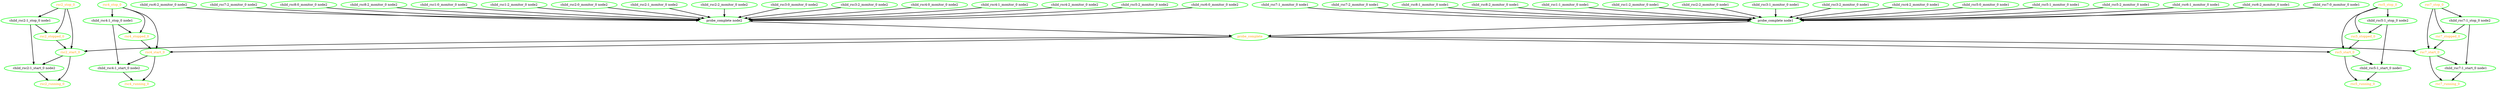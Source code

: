  digraph "g" {
"child_rsc1:0_monitor_0 node2" -> "probe_complete node2" [ style = bold]
"child_rsc1:0_monitor_0 node2" [ style=bold color="green" fontcolor="black" ]
"child_rsc1:1_monitor_0 node1" -> "probe_complete node1" [ style = bold]
"child_rsc1:1_monitor_0 node1" [ style=bold color="green" fontcolor="black" ]
"child_rsc1:2_monitor_0 node1" -> "probe_complete node1" [ style = bold]
"child_rsc1:2_monitor_0 node1" [ style=bold color="green" fontcolor="black" ]
"child_rsc1:2_monitor_0 node2" -> "probe_complete node2" [ style = bold]
"child_rsc1:2_monitor_0 node2" [ style=bold color="green" fontcolor="black" ]
"child_rsc2:0_monitor_0 node2" -> "probe_complete node2" [ style = bold]
"child_rsc2:0_monitor_0 node2" [ style=bold color="green" fontcolor="black" ]
"child_rsc2:1_monitor_0 node2" -> "probe_complete node2" [ style = bold]
"child_rsc2:1_monitor_0 node2" [ style=bold color="green" fontcolor="black" ]
"child_rsc2:1_start_0 node2" -> "rsc2_running_0" [ style = bold]
"child_rsc2:1_start_0 node2" [ style=bold color="green" fontcolor="black" ]
"child_rsc2:1_stop_0 node1" -> "child_rsc2:1_start_0 node2" [ style = bold]
"child_rsc2:1_stop_0 node1" -> "rsc2_stopped_0" [ style = bold]
"child_rsc2:1_stop_0 node1" [ style=bold color="green" fontcolor="black" ]
"child_rsc2:2_monitor_0 node1" -> "probe_complete node1" [ style = bold]
"child_rsc2:2_monitor_0 node1" [ style=bold color="green" fontcolor="black" ]
"child_rsc2:2_monitor_0 node2" -> "probe_complete node2" [ style = bold]
"child_rsc2:2_monitor_0 node2" [ style=bold color="green" fontcolor="black" ]
"child_rsc3:0_monitor_0 node2" -> "probe_complete node2" [ style = bold]
"child_rsc3:0_monitor_0 node2" [ style=bold color="green" fontcolor="black" ]
"child_rsc3:1_monitor_0 node1" -> "probe_complete node1" [ style = bold]
"child_rsc3:1_monitor_0 node1" [ style=bold color="green" fontcolor="black" ]
"child_rsc3:2_monitor_0 node1" -> "probe_complete node1" [ style = bold]
"child_rsc3:2_monitor_0 node1" [ style=bold color="green" fontcolor="black" ]
"child_rsc3:2_monitor_0 node2" -> "probe_complete node2" [ style = bold]
"child_rsc3:2_monitor_0 node2" [ style=bold color="green" fontcolor="black" ]
"child_rsc4:0_monitor_0 node2" -> "probe_complete node2" [ style = bold]
"child_rsc4:0_monitor_0 node2" [ style=bold color="green" fontcolor="black" ]
"child_rsc4:1_monitor_0 node2" -> "probe_complete node2" [ style = bold]
"child_rsc4:1_monitor_0 node2" [ style=bold color="green" fontcolor="black" ]
"child_rsc4:1_start_0 node2" -> "rsc4_running_0" [ style = bold]
"child_rsc4:1_start_0 node2" [ style=bold color="green" fontcolor="black" ]
"child_rsc4:1_stop_0 node1" -> "child_rsc4:1_start_0 node2" [ style = bold]
"child_rsc4:1_stop_0 node1" -> "rsc4_stopped_0" [ style = bold]
"child_rsc4:1_stop_0 node1" [ style=bold color="green" fontcolor="black" ]
"child_rsc4:2_monitor_0 node1" -> "probe_complete node1" [ style = bold]
"child_rsc4:2_monitor_0 node1" [ style=bold color="green" fontcolor="black" ]
"child_rsc4:2_monitor_0 node2" -> "probe_complete node2" [ style = bold]
"child_rsc4:2_monitor_0 node2" [ style=bold color="green" fontcolor="black" ]
"child_rsc5:0_monitor_0 node1" -> "probe_complete node1" [ style = bold]
"child_rsc5:0_monitor_0 node1" [ style=bold color="green" fontcolor="black" ]
"child_rsc5:1_monitor_0 node1" -> "probe_complete node1" [ style = bold]
"child_rsc5:1_monitor_0 node1" [ style=bold color="green" fontcolor="black" ]
"child_rsc5:1_start_0 node1" -> "rsc5_running_0" [ style = bold]
"child_rsc5:1_start_0 node1" [ style=bold color="green" fontcolor="black" ]
"child_rsc5:1_stop_0 node2" -> "child_rsc5:1_start_0 node1" [ style = bold]
"child_rsc5:1_stop_0 node2" -> "rsc5_stopped_0" [ style = bold]
"child_rsc5:1_stop_0 node2" [ style=bold color="green" fontcolor="black" ]
"child_rsc5:2_monitor_0 node1" -> "probe_complete node1" [ style = bold]
"child_rsc5:2_monitor_0 node1" [ style=bold color="green" fontcolor="black" ]
"child_rsc5:2_monitor_0 node2" -> "probe_complete node2" [ style = bold]
"child_rsc5:2_monitor_0 node2" [ style=bold color="green" fontcolor="black" ]
"child_rsc6:0_monitor_0 node2" -> "probe_complete node2" [ style = bold]
"child_rsc6:0_monitor_0 node2" [ style=bold color="green" fontcolor="black" ]
"child_rsc6:1_monitor_0 node1" -> "probe_complete node1" [ style = bold]
"child_rsc6:1_monitor_0 node1" [ style=bold color="green" fontcolor="black" ]
"child_rsc6:2_monitor_0 node1" -> "probe_complete node1" [ style = bold]
"child_rsc6:2_monitor_0 node1" [ style=bold color="green" fontcolor="black" ]
"child_rsc6:2_monitor_0 node2" -> "probe_complete node2" [ style = bold]
"child_rsc6:2_monitor_0 node2" [ style=bold color="green" fontcolor="black" ]
"child_rsc7:0_monitor_0 node1" -> "probe_complete node1" [ style = bold]
"child_rsc7:0_monitor_0 node1" [ style=bold color="green" fontcolor="black" ]
"child_rsc7:1_monitor_0 node1" -> "probe_complete node1" [ style = bold]
"child_rsc7:1_monitor_0 node1" [ style=bold color="green" fontcolor="black" ]
"child_rsc7:1_start_0 node1" -> "rsc7_running_0" [ style = bold]
"child_rsc7:1_start_0 node1" [ style=bold color="green" fontcolor="black" ]
"child_rsc7:1_stop_0 node2" -> "child_rsc7:1_start_0 node1" [ style = bold]
"child_rsc7:1_stop_0 node2" -> "rsc7_stopped_0" [ style = bold]
"child_rsc7:1_stop_0 node2" [ style=bold color="green" fontcolor="black" ]
"child_rsc7:2_monitor_0 node1" -> "probe_complete node1" [ style = bold]
"child_rsc7:2_monitor_0 node1" [ style=bold color="green" fontcolor="black" ]
"child_rsc7:2_monitor_0 node2" -> "probe_complete node2" [ style = bold]
"child_rsc7:2_monitor_0 node2" [ style=bold color="green" fontcolor="black" ]
"child_rsc8:0_monitor_0 node2" -> "probe_complete node2" [ style = bold]
"child_rsc8:0_monitor_0 node2" [ style=bold color="green" fontcolor="black" ]
"child_rsc8:1_monitor_0 node1" -> "probe_complete node1" [ style = bold]
"child_rsc8:1_monitor_0 node1" [ style=bold color="green" fontcolor="black" ]
"child_rsc8:2_monitor_0 node1" -> "probe_complete node1" [ style = bold]
"child_rsc8:2_monitor_0 node1" [ style=bold color="green" fontcolor="black" ]
"child_rsc8:2_monitor_0 node2" -> "probe_complete node2" [ style = bold]
"child_rsc8:2_monitor_0 node2" [ style=bold color="green" fontcolor="black" ]
"probe_complete node1" -> "probe_complete" [ style = bold]
"probe_complete node1" [ style=bold color="green" fontcolor="black" ]
"probe_complete node2" -> "probe_complete" [ style = bold]
"probe_complete node2" [ style=bold color="green" fontcolor="black" ]
"probe_complete" -> "rsc2_start_0" [ style = bold]
"probe_complete" -> "rsc4_start_0" [ style = bold]
"probe_complete" -> "rsc5_start_0" [ style = bold]
"probe_complete" -> "rsc7_start_0" [ style = bold]
"probe_complete" [ style=bold color="green" fontcolor="orange" ]
"rsc2_running_0" [ style=bold color="green" fontcolor="orange" ]
"rsc2_start_0" -> "child_rsc2:1_start_0 node2" [ style = bold]
"rsc2_start_0" -> "rsc2_running_0" [ style = bold]
"rsc2_start_0" [ style=bold color="green" fontcolor="orange" ]
"rsc2_stop_0" -> "child_rsc2:1_stop_0 node1" [ style = bold]
"rsc2_stop_0" -> "rsc2_start_0" [ style = bold]
"rsc2_stop_0" -> "rsc2_stopped_0" [ style = bold]
"rsc2_stop_0" [ style=bold color="green" fontcolor="orange" ]
"rsc2_stopped_0" -> "rsc2_start_0" [ style = bold]
"rsc2_stopped_0" [ style=bold color="green" fontcolor="orange" ]
"rsc4_running_0" [ style=bold color="green" fontcolor="orange" ]
"rsc4_start_0" -> "child_rsc4:1_start_0 node2" [ style = bold]
"rsc4_start_0" -> "rsc4_running_0" [ style = bold]
"rsc4_start_0" [ style=bold color="green" fontcolor="orange" ]
"rsc4_stop_0" -> "child_rsc4:1_stop_0 node1" [ style = bold]
"rsc4_stop_0" -> "rsc4_start_0" [ style = bold]
"rsc4_stop_0" -> "rsc4_stopped_0" [ style = bold]
"rsc4_stop_0" [ style=bold color="green" fontcolor="orange" ]
"rsc4_stopped_0" -> "rsc4_start_0" [ style = bold]
"rsc4_stopped_0" [ style=bold color="green" fontcolor="orange" ]
"rsc5_running_0" [ style=bold color="green" fontcolor="orange" ]
"rsc5_start_0" -> "child_rsc5:1_start_0 node1" [ style = bold]
"rsc5_start_0" -> "rsc5_running_0" [ style = bold]
"rsc5_start_0" [ style=bold color="green" fontcolor="orange" ]
"rsc5_stop_0" -> "child_rsc5:1_stop_0 node2" [ style = bold]
"rsc5_stop_0" -> "rsc5_start_0" [ style = bold]
"rsc5_stop_0" -> "rsc5_stopped_0" [ style = bold]
"rsc5_stop_0" [ style=bold color="green" fontcolor="orange" ]
"rsc5_stopped_0" -> "rsc5_start_0" [ style = bold]
"rsc5_stopped_0" [ style=bold color="green" fontcolor="orange" ]
"rsc7_running_0" [ style=bold color="green" fontcolor="orange" ]
"rsc7_start_0" -> "child_rsc7:1_start_0 node1" [ style = bold]
"rsc7_start_0" -> "rsc7_running_0" [ style = bold]
"rsc7_start_0" [ style=bold color="green" fontcolor="orange" ]
"rsc7_stop_0" -> "child_rsc7:1_stop_0 node2" [ style = bold]
"rsc7_stop_0" -> "rsc7_start_0" [ style = bold]
"rsc7_stop_0" -> "rsc7_stopped_0" [ style = bold]
"rsc7_stop_0" [ style=bold color="green" fontcolor="orange" ]
"rsc7_stopped_0" -> "rsc7_start_0" [ style = bold]
"rsc7_stopped_0" [ style=bold color="green" fontcolor="orange" ]
}
